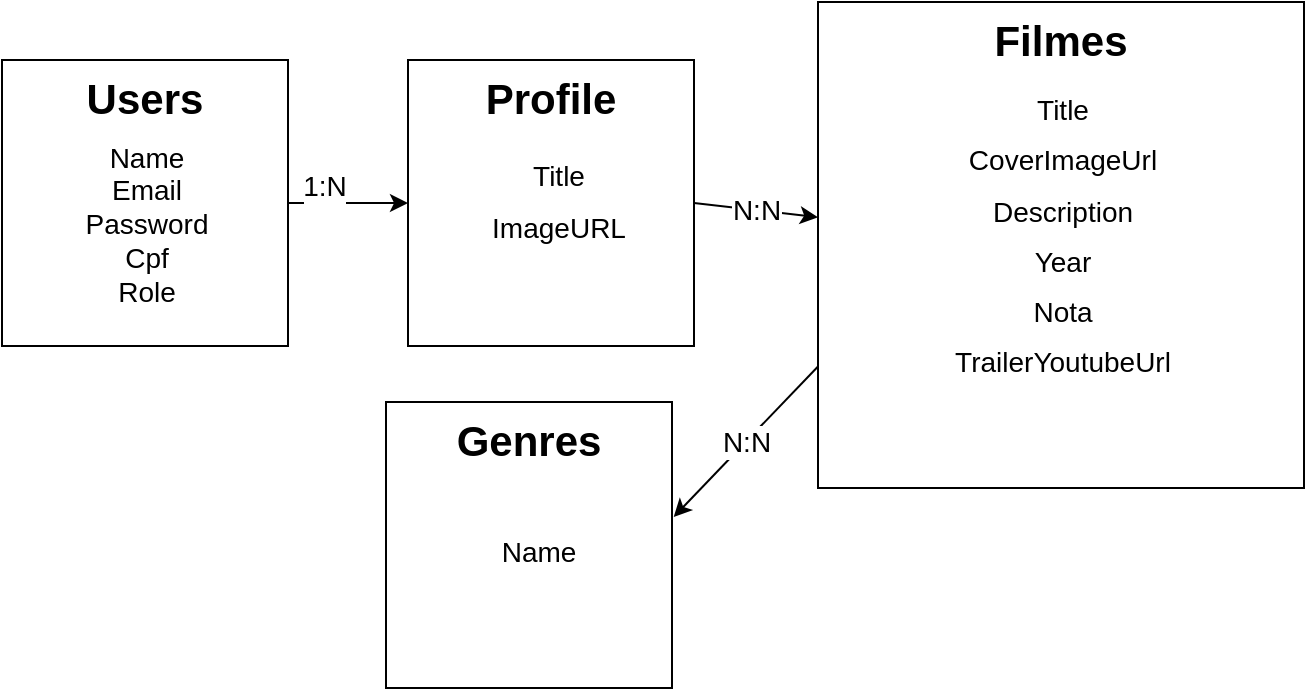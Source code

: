 <mxfile>
    <diagram id="ItKsI4qIQaQC1rmIp6Tm" name="Page-1">
        <mxGraphModel dx="825" dy="518" grid="0" gridSize="10" guides="1" tooltips="1" connect="1" arrows="1" fold="1" page="1" pageScale="1" pageWidth="827" pageHeight="1169" math="0" shadow="0">
            <root>
                <mxCell id="0"/>
                <mxCell id="1" parent="0"/>
                <mxCell id="13" value="1:N" style="edgeStyle=none;html=1;fontFamily=Helvetica;fontSize=14;" edge="1" parent="1" source="2" target="5">
                    <mxGeometry x="-0.413" y="9" relative="1" as="geometry">
                        <mxPoint as="offset"/>
                    </mxGeometry>
                </mxCell>
                <mxCell id="2" value="&lt;font style=&quot;font-size: 21px&quot;&gt;&lt;b&gt;Users&lt;br&gt;&lt;/b&gt;&lt;br&gt;&lt;br&gt;&lt;/font&gt;" style="whiteSpace=wrap;html=1;aspect=fixed;fontFamily=Helvetica;horizontal=1;verticalAlign=top;" vertex="1" parent="1">
                    <mxGeometry x="24" y="40" width="143" height="143" as="geometry"/>
                </mxCell>
                <mxCell id="4" value="&lt;span&gt;Name&lt;/span&gt;&lt;br&gt;&lt;span&gt;Email&lt;/span&gt;&lt;br&gt;&lt;span&gt;Password&lt;/span&gt;&lt;br&gt;&lt;span&gt;Cpf&lt;/span&gt;&lt;br&gt;&lt;span&gt;Role&lt;/span&gt;" style="text;html=1;resizable=0;autosize=1;align=center;verticalAlign=middle;points=[];fillColor=none;strokeColor=none;rounded=0;fontFamily=Helvetica;fontSize=14;" vertex="1" parent="1">
                    <mxGeometry x="60" y="77" width="71" height="89" as="geometry"/>
                </mxCell>
                <mxCell id="16" value="N:N" style="edgeStyle=none;html=1;exitX=1;exitY=0.5;exitDx=0;exitDy=0;fontFamily=Helvetica;fontSize=14;" edge="1" parent="1" source="5" target="7">
                    <mxGeometry relative="1" as="geometry"/>
                </mxCell>
                <mxCell id="5" value="&lt;font style=&quot;font-size: 21px&quot;&gt;&lt;b&gt;Profile&lt;br&gt;&lt;/b&gt;&lt;br&gt;&lt;br&gt;&lt;br&gt;&lt;/font&gt;" style="whiteSpace=wrap;html=1;aspect=fixed;fontFamily=Helvetica;horizontal=1;verticalAlign=top;" vertex="1" parent="1">
                    <mxGeometry x="227" y="40" width="143" height="143" as="geometry"/>
                </mxCell>
                <mxCell id="6" value="&lt;font style=&quot;font-size: 14px&quot;&gt;Title&lt;br&gt;ImageURL&lt;/font&gt;" style="text;html=1;resizable=0;autosize=1;align=center;verticalAlign=middle;points=[];fillColor=none;strokeColor=none;rounded=0;fontFamily=Helvetica;fontSize=21;" vertex="1" parent="1">
                    <mxGeometry x="263" y="77" width="77" height="61" as="geometry"/>
                </mxCell>
                <mxCell id="15" value="N:N" style="edgeStyle=none;html=1;exitX=0;exitY=0.75;exitDx=0;exitDy=0;entryX=1.006;entryY=0.402;entryDx=0;entryDy=0;entryPerimeter=0;fontFamily=Helvetica;fontSize=14;" edge="1" parent="1" source="7" target="11">
                    <mxGeometry relative="1" as="geometry"/>
                </mxCell>
                <mxCell id="7" value="&lt;font style=&quot;font-size: 21px&quot;&gt;&lt;b&gt;Filmes&lt;/b&gt;&lt;br&gt;&lt;br&gt;&lt;br&gt;&lt;/font&gt;" style="whiteSpace=wrap;html=1;aspect=fixed;fontFamily=Helvetica;horizontal=1;verticalAlign=top;" vertex="1" parent="1">
                    <mxGeometry x="432" y="11" width="243" height="243" as="geometry"/>
                </mxCell>
                <mxCell id="8" value="&lt;font style=&quot;font-size: 14px&quot;&gt;Title&lt;br&gt;CoverImageUrl&lt;br&gt;Description&lt;br&gt;Year&lt;br&gt;Nota&lt;br&gt;TrailerYoutubeUrl&lt;br&gt;&lt;br&gt;&lt;br&gt;&lt;br&gt;&lt;/font&gt;" style="text;html=1;resizable=0;autosize=1;align=center;verticalAlign=middle;points=[];fillColor=none;strokeColor=none;rounded=0;fontFamily=Helvetica;fontSize=21;" vertex="1" parent="1">
                    <mxGeometry x="494.5" y="33" width="118" height="259" as="geometry"/>
                </mxCell>
                <mxCell id="11" value="&lt;font style=&quot;font-size: 21px&quot;&gt;&lt;b&gt;Genres&lt;/b&gt;&lt;br&gt;&lt;br&gt;&lt;br&gt;&lt;/font&gt;" style="whiteSpace=wrap;html=1;aspect=fixed;fontFamily=Helvetica;horizontal=1;verticalAlign=top;" vertex="1" parent="1">
                    <mxGeometry x="216" y="211" width="143" height="143" as="geometry"/>
                </mxCell>
                <mxCell id="12" value="&lt;font style=&quot;font-size: 14px&quot;&gt;Name&lt;br&gt;&lt;/font&gt;" style="text;html=1;resizable=0;autosize=1;align=center;verticalAlign=middle;points=[];fillColor=none;strokeColor=none;rounded=0;fontFamily=Helvetica;fontSize=21;" vertex="1" parent="1">
                    <mxGeometry x="268" y="267" width="47" height="32" as="geometry"/>
                </mxCell>
            </root>
        </mxGraphModel>
    </diagram>
</mxfile>